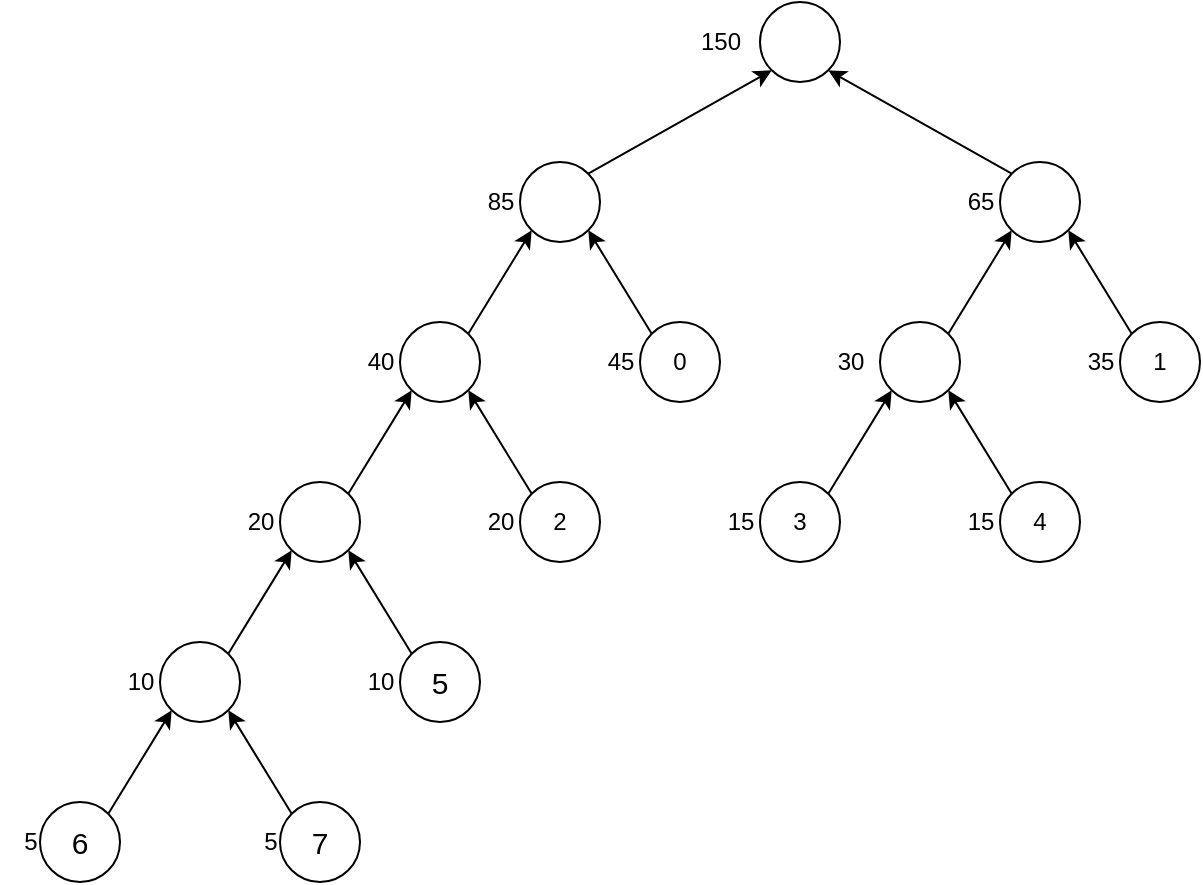 <mxfile version="25.0.2">
  <diagram name="第 1 页" id="HPkf7RqYfHRf96JqcLBZ">
    <mxGraphModel dx="1732" dy="1342" grid="0" gridSize="10" guides="1" tooltips="1" connect="1" arrows="1" fold="1" page="1" pageScale="1" pageWidth="1169" pageHeight="827" math="0" shadow="0">
      <root>
        <mxCell id="0" />
        <mxCell id="1" parent="0" />
        <mxCell id="L8GZP44QrCQ9_YgpMMju-5" style="rounded=0;orthogonalLoop=1;jettySize=auto;html=1;exitX=1;exitY=0;exitDx=0;exitDy=0;entryX=0;entryY=1;entryDx=0;entryDy=0;" edge="1" parent="1" source="L8GZP44QrCQ9_YgpMMju-1" target="L8GZP44QrCQ9_YgpMMju-3">
          <mxGeometry relative="1" as="geometry" />
        </mxCell>
        <mxCell id="L8GZP44QrCQ9_YgpMMju-1" value="&lt;font style=&quot;font-size: 15px;&quot;&gt;6&lt;/font&gt;" style="ellipse;whiteSpace=wrap;html=1;aspect=fixed;" vertex="1" parent="1">
          <mxGeometry x="160" y="760" width="40" height="40" as="geometry" />
        </mxCell>
        <mxCell id="L8GZP44QrCQ9_YgpMMju-6" style="rounded=0;orthogonalLoop=1;jettySize=auto;html=1;exitX=0;exitY=0;exitDx=0;exitDy=0;entryX=1;entryY=1;entryDx=0;entryDy=0;" edge="1" parent="1" source="L8GZP44QrCQ9_YgpMMju-2" target="L8GZP44QrCQ9_YgpMMju-3">
          <mxGeometry relative="1" as="geometry" />
        </mxCell>
        <mxCell id="L8GZP44QrCQ9_YgpMMju-2" value="&lt;font style=&quot;font-size: 15px;&quot;&gt;7&lt;/font&gt;" style="ellipse;whiteSpace=wrap;html=1;aspect=fixed;" vertex="1" parent="1">
          <mxGeometry x="280" y="760" width="40" height="40" as="geometry" />
        </mxCell>
        <mxCell id="L8GZP44QrCQ9_YgpMMju-11" style="rounded=0;orthogonalLoop=1;jettySize=auto;html=1;exitX=1;exitY=0;exitDx=0;exitDy=0;entryX=0;entryY=1;entryDx=0;entryDy=0;" edge="1" parent="1" source="L8GZP44QrCQ9_YgpMMju-3" target="L8GZP44QrCQ9_YgpMMju-10">
          <mxGeometry relative="1" as="geometry" />
        </mxCell>
        <mxCell id="L8GZP44QrCQ9_YgpMMju-3" value="" style="ellipse;whiteSpace=wrap;html=1;aspect=fixed;" vertex="1" parent="1">
          <mxGeometry x="220" y="680" width="40" height="40" as="geometry" />
        </mxCell>
        <mxCell id="L8GZP44QrCQ9_YgpMMju-12" style="rounded=0;orthogonalLoop=1;jettySize=auto;html=1;exitX=0;exitY=0;exitDx=0;exitDy=0;entryX=1;entryY=1;entryDx=0;entryDy=0;" edge="1" parent="1" source="L8GZP44QrCQ9_YgpMMju-4" target="L8GZP44QrCQ9_YgpMMju-10">
          <mxGeometry relative="1" as="geometry" />
        </mxCell>
        <mxCell id="L8GZP44QrCQ9_YgpMMju-4" value="&lt;font style=&quot;font-size: 15px;&quot;&gt;5&lt;/font&gt;" style="ellipse;whiteSpace=wrap;html=1;aspect=fixed;" vertex="1" parent="1">
          <mxGeometry x="340" y="680" width="40" height="40" as="geometry" />
        </mxCell>
        <mxCell id="L8GZP44QrCQ9_YgpMMju-7" value="5" style="text;html=1;align=center;verticalAlign=middle;resizable=0;points=[];autosize=1;strokeColor=none;fillColor=none;" vertex="1" parent="1">
          <mxGeometry x="140" y="765" width="30" height="30" as="geometry" />
        </mxCell>
        <mxCell id="L8GZP44QrCQ9_YgpMMju-8" value="5" style="text;html=1;align=center;verticalAlign=middle;resizable=0;points=[];autosize=1;strokeColor=none;fillColor=none;" vertex="1" parent="1">
          <mxGeometry x="260" y="765" width="30" height="30" as="geometry" />
        </mxCell>
        <mxCell id="L8GZP44QrCQ9_YgpMMju-9" value="10" style="text;html=1;align=center;verticalAlign=middle;resizable=0;points=[];autosize=1;strokeColor=none;fillColor=none;" vertex="1" parent="1">
          <mxGeometry x="190" y="685" width="40" height="30" as="geometry" />
        </mxCell>
        <mxCell id="L8GZP44QrCQ9_YgpMMju-27" style="rounded=0;orthogonalLoop=1;jettySize=auto;html=1;exitX=1;exitY=0;exitDx=0;exitDy=0;entryX=0;entryY=1;entryDx=0;entryDy=0;" edge="1" parent="1" source="L8GZP44QrCQ9_YgpMMju-10" target="L8GZP44QrCQ9_YgpMMju-26">
          <mxGeometry relative="1" as="geometry" />
        </mxCell>
        <mxCell id="L8GZP44QrCQ9_YgpMMju-10" value="" style="ellipse;whiteSpace=wrap;html=1;aspect=fixed;" vertex="1" parent="1">
          <mxGeometry x="280" y="600" width="40" height="40" as="geometry" />
        </mxCell>
        <mxCell id="L8GZP44QrCQ9_YgpMMju-13" value="10" style="text;html=1;align=center;verticalAlign=middle;resizable=0;points=[];autosize=1;strokeColor=none;fillColor=none;" vertex="1" parent="1">
          <mxGeometry x="310" y="685" width="40" height="30" as="geometry" />
        </mxCell>
        <mxCell id="L8GZP44QrCQ9_YgpMMju-14" value="20" style="text;html=1;align=center;verticalAlign=middle;resizable=0;points=[];autosize=1;strokeColor=none;fillColor=none;" vertex="1" parent="1">
          <mxGeometry x="250" y="605" width="40" height="30" as="geometry" />
        </mxCell>
        <mxCell id="L8GZP44QrCQ9_YgpMMju-21" style="rounded=0;orthogonalLoop=1;jettySize=auto;html=1;exitX=1;exitY=0;exitDx=0;exitDy=0;entryX=0;entryY=1;entryDx=0;entryDy=0;" edge="1" parent="1" source="L8GZP44QrCQ9_YgpMMju-15" target="L8GZP44QrCQ9_YgpMMju-20">
          <mxGeometry relative="1" as="geometry" />
        </mxCell>
        <mxCell id="L8GZP44QrCQ9_YgpMMju-15" value="3" style="ellipse;whiteSpace=wrap;html=1;aspect=fixed;" vertex="1" parent="1">
          <mxGeometry x="520" y="600" width="40" height="40" as="geometry" />
        </mxCell>
        <mxCell id="L8GZP44QrCQ9_YgpMMju-22" style="rounded=0;orthogonalLoop=1;jettySize=auto;html=1;exitX=0;exitY=0;exitDx=0;exitDy=0;entryX=1;entryY=1;entryDx=0;entryDy=0;" edge="1" parent="1" source="L8GZP44QrCQ9_YgpMMju-16" target="L8GZP44QrCQ9_YgpMMju-20">
          <mxGeometry relative="1" as="geometry" />
        </mxCell>
        <mxCell id="L8GZP44QrCQ9_YgpMMju-16" value="4" style="ellipse;whiteSpace=wrap;html=1;aspect=fixed;" vertex="1" parent="1">
          <mxGeometry x="640" y="600" width="40" height="40" as="geometry" />
        </mxCell>
        <mxCell id="L8GZP44QrCQ9_YgpMMju-17" value="15" style="text;html=1;align=center;verticalAlign=middle;resizable=0;points=[];autosize=1;strokeColor=none;fillColor=none;" vertex="1" parent="1">
          <mxGeometry x="490" y="605" width="40" height="30" as="geometry" />
        </mxCell>
        <mxCell id="L8GZP44QrCQ9_YgpMMju-18" value="15" style="text;html=1;align=center;verticalAlign=middle;resizable=0;points=[];autosize=1;strokeColor=none;fillColor=none;" vertex="1" parent="1">
          <mxGeometry x="610" y="605" width="40" height="30" as="geometry" />
        </mxCell>
        <mxCell id="L8GZP44QrCQ9_YgpMMju-34" style="rounded=0;orthogonalLoop=1;jettySize=auto;html=1;exitX=1;exitY=0;exitDx=0;exitDy=0;entryX=0;entryY=1;entryDx=0;entryDy=0;" edge="1" parent="1" source="L8GZP44QrCQ9_YgpMMju-20" target="L8GZP44QrCQ9_YgpMMju-33">
          <mxGeometry relative="1" as="geometry" />
        </mxCell>
        <mxCell id="L8GZP44QrCQ9_YgpMMju-20" value="" style="ellipse;whiteSpace=wrap;html=1;aspect=fixed;" vertex="1" parent="1">
          <mxGeometry x="580" y="520" width="40" height="40" as="geometry" />
        </mxCell>
        <mxCell id="L8GZP44QrCQ9_YgpMMju-23" value="30" style="text;html=1;align=center;verticalAlign=middle;resizable=0;points=[];autosize=1;strokeColor=none;fillColor=none;" vertex="1" parent="1">
          <mxGeometry x="545" y="525" width="40" height="30" as="geometry" />
        </mxCell>
        <mxCell id="L8GZP44QrCQ9_YgpMMju-28" style="rounded=0;orthogonalLoop=1;jettySize=auto;html=1;exitX=0;exitY=0;exitDx=0;exitDy=0;entryX=1;entryY=1;entryDx=0;entryDy=0;" edge="1" parent="1" source="L8GZP44QrCQ9_YgpMMju-24" target="L8GZP44QrCQ9_YgpMMju-26">
          <mxGeometry relative="1" as="geometry" />
        </mxCell>
        <mxCell id="L8GZP44QrCQ9_YgpMMju-24" value="2" style="ellipse;whiteSpace=wrap;html=1;aspect=fixed;" vertex="1" parent="1">
          <mxGeometry x="400" y="600" width="40" height="40" as="geometry" />
        </mxCell>
        <mxCell id="L8GZP44QrCQ9_YgpMMju-25" value="20" style="text;html=1;align=center;verticalAlign=middle;resizable=0;points=[];autosize=1;strokeColor=none;fillColor=none;" vertex="1" parent="1">
          <mxGeometry x="370" y="605" width="40" height="30" as="geometry" />
        </mxCell>
        <mxCell id="L8GZP44QrCQ9_YgpMMju-44" style="rounded=0;orthogonalLoop=1;jettySize=auto;html=1;exitX=1;exitY=0;exitDx=0;exitDy=0;entryX=0;entryY=1;entryDx=0;entryDy=0;" edge="1" parent="1" source="L8GZP44QrCQ9_YgpMMju-26" target="L8GZP44QrCQ9_YgpMMju-43">
          <mxGeometry relative="1" as="geometry" />
        </mxCell>
        <mxCell id="L8GZP44QrCQ9_YgpMMju-26" value="" style="ellipse;whiteSpace=wrap;html=1;aspect=fixed;" vertex="1" parent="1">
          <mxGeometry x="340" y="520" width="40" height="40" as="geometry" />
        </mxCell>
        <mxCell id="L8GZP44QrCQ9_YgpMMju-29" value="40" style="text;html=1;align=center;verticalAlign=middle;resizable=0;points=[];autosize=1;strokeColor=none;fillColor=none;" vertex="1" parent="1">
          <mxGeometry x="310" y="525" width="40" height="30" as="geometry" />
        </mxCell>
        <mxCell id="L8GZP44QrCQ9_YgpMMju-35" style="rounded=0;orthogonalLoop=1;jettySize=auto;html=1;exitX=0;exitY=0;exitDx=0;exitDy=0;entryX=1;entryY=1;entryDx=0;entryDy=0;" edge="1" parent="1" source="L8GZP44QrCQ9_YgpMMju-31" target="L8GZP44QrCQ9_YgpMMju-33">
          <mxGeometry relative="1" as="geometry" />
        </mxCell>
        <mxCell id="L8GZP44QrCQ9_YgpMMju-31" value="1" style="ellipse;whiteSpace=wrap;html=1;aspect=fixed;" vertex="1" parent="1">
          <mxGeometry x="700" y="520" width="40" height="40" as="geometry" />
        </mxCell>
        <mxCell id="L8GZP44QrCQ9_YgpMMju-32" value="35" style="text;html=1;align=center;verticalAlign=middle;resizable=0;points=[];autosize=1;strokeColor=none;fillColor=none;" vertex="1" parent="1">
          <mxGeometry x="670" y="525" width="40" height="30" as="geometry" />
        </mxCell>
        <mxCell id="L8GZP44QrCQ9_YgpMMju-49" style="rounded=0;orthogonalLoop=1;jettySize=auto;html=1;exitX=0;exitY=0;exitDx=0;exitDy=0;entryX=1;entryY=1;entryDx=0;entryDy=0;" edge="1" parent="1" source="L8GZP44QrCQ9_YgpMMju-33" target="L8GZP44QrCQ9_YgpMMju-47">
          <mxGeometry relative="1" as="geometry" />
        </mxCell>
        <mxCell id="L8GZP44QrCQ9_YgpMMju-33" value="" style="ellipse;whiteSpace=wrap;html=1;aspect=fixed;" vertex="1" parent="1">
          <mxGeometry x="640" y="440" width="40" height="40" as="geometry" />
        </mxCell>
        <mxCell id="L8GZP44QrCQ9_YgpMMju-36" value="65" style="text;html=1;align=center;verticalAlign=middle;resizable=0;points=[];autosize=1;strokeColor=none;fillColor=none;" vertex="1" parent="1">
          <mxGeometry x="610" y="445" width="40" height="30" as="geometry" />
        </mxCell>
        <mxCell id="L8GZP44QrCQ9_YgpMMju-45" style="rounded=0;orthogonalLoop=1;jettySize=auto;html=1;exitX=0;exitY=0;exitDx=0;exitDy=0;entryX=1;entryY=1;entryDx=0;entryDy=0;" edge="1" parent="1" source="L8GZP44QrCQ9_YgpMMju-41" target="L8GZP44QrCQ9_YgpMMju-43">
          <mxGeometry relative="1" as="geometry" />
        </mxCell>
        <mxCell id="L8GZP44QrCQ9_YgpMMju-41" value="0" style="ellipse;whiteSpace=wrap;html=1;aspect=fixed;" vertex="1" parent="1">
          <mxGeometry x="460" y="520" width="40" height="40" as="geometry" />
        </mxCell>
        <mxCell id="L8GZP44QrCQ9_YgpMMju-42" value="45" style="text;html=1;align=center;verticalAlign=middle;resizable=0;points=[];autosize=1;strokeColor=none;fillColor=none;" vertex="1" parent="1">
          <mxGeometry x="430" y="525" width="40" height="30" as="geometry" />
        </mxCell>
        <mxCell id="L8GZP44QrCQ9_YgpMMju-48" style="rounded=0;orthogonalLoop=1;jettySize=auto;html=1;exitX=1;exitY=0;exitDx=0;exitDy=0;entryX=0;entryY=1;entryDx=0;entryDy=0;" edge="1" parent="1" source="L8GZP44QrCQ9_YgpMMju-43" target="L8GZP44QrCQ9_YgpMMju-47">
          <mxGeometry relative="1" as="geometry" />
        </mxCell>
        <mxCell id="L8GZP44QrCQ9_YgpMMju-43" value="" style="ellipse;whiteSpace=wrap;html=1;aspect=fixed;" vertex="1" parent="1">
          <mxGeometry x="400" y="440" width="40" height="40" as="geometry" />
        </mxCell>
        <mxCell id="L8GZP44QrCQ9_YgpMMju-46" value="85" style="text;html=1;align=center;verticalAlign=middle;resizable=0;points=[];autosize=1;strokeColor=none;fillColor=none;" vertex="1" parent="1">
          <mxGeometry x="370" y="445" width="40" height="30" as="geometry" />
        </mxCell>
        <mxCell id="L8GZP44QrCQ9_YgpMMju-47" value="" style="ellipse;whiteSpace=wrap;html=1;aspect=fixed;" vertex="1" parent="1">
          <mxGeometry x="520" y="360" width="40" height="40" as="geometry" />
        </mxCell>
        <mxCell id="L8GZP44QrCQ9_YgpMMju-50" value="150" style="text;html=1;align=center;verticalAlign=middle;resizable=0;points=[];autosize=1;strokeColor=none;fillColor=none;" vertex="1" parent="1">
          <mxGeometry x="480" y="365" width="40" height="30" as="geometry" />
        </mxCell>
      </root>
    </mxGraphModel>
  </diagram>
</mxfile>
